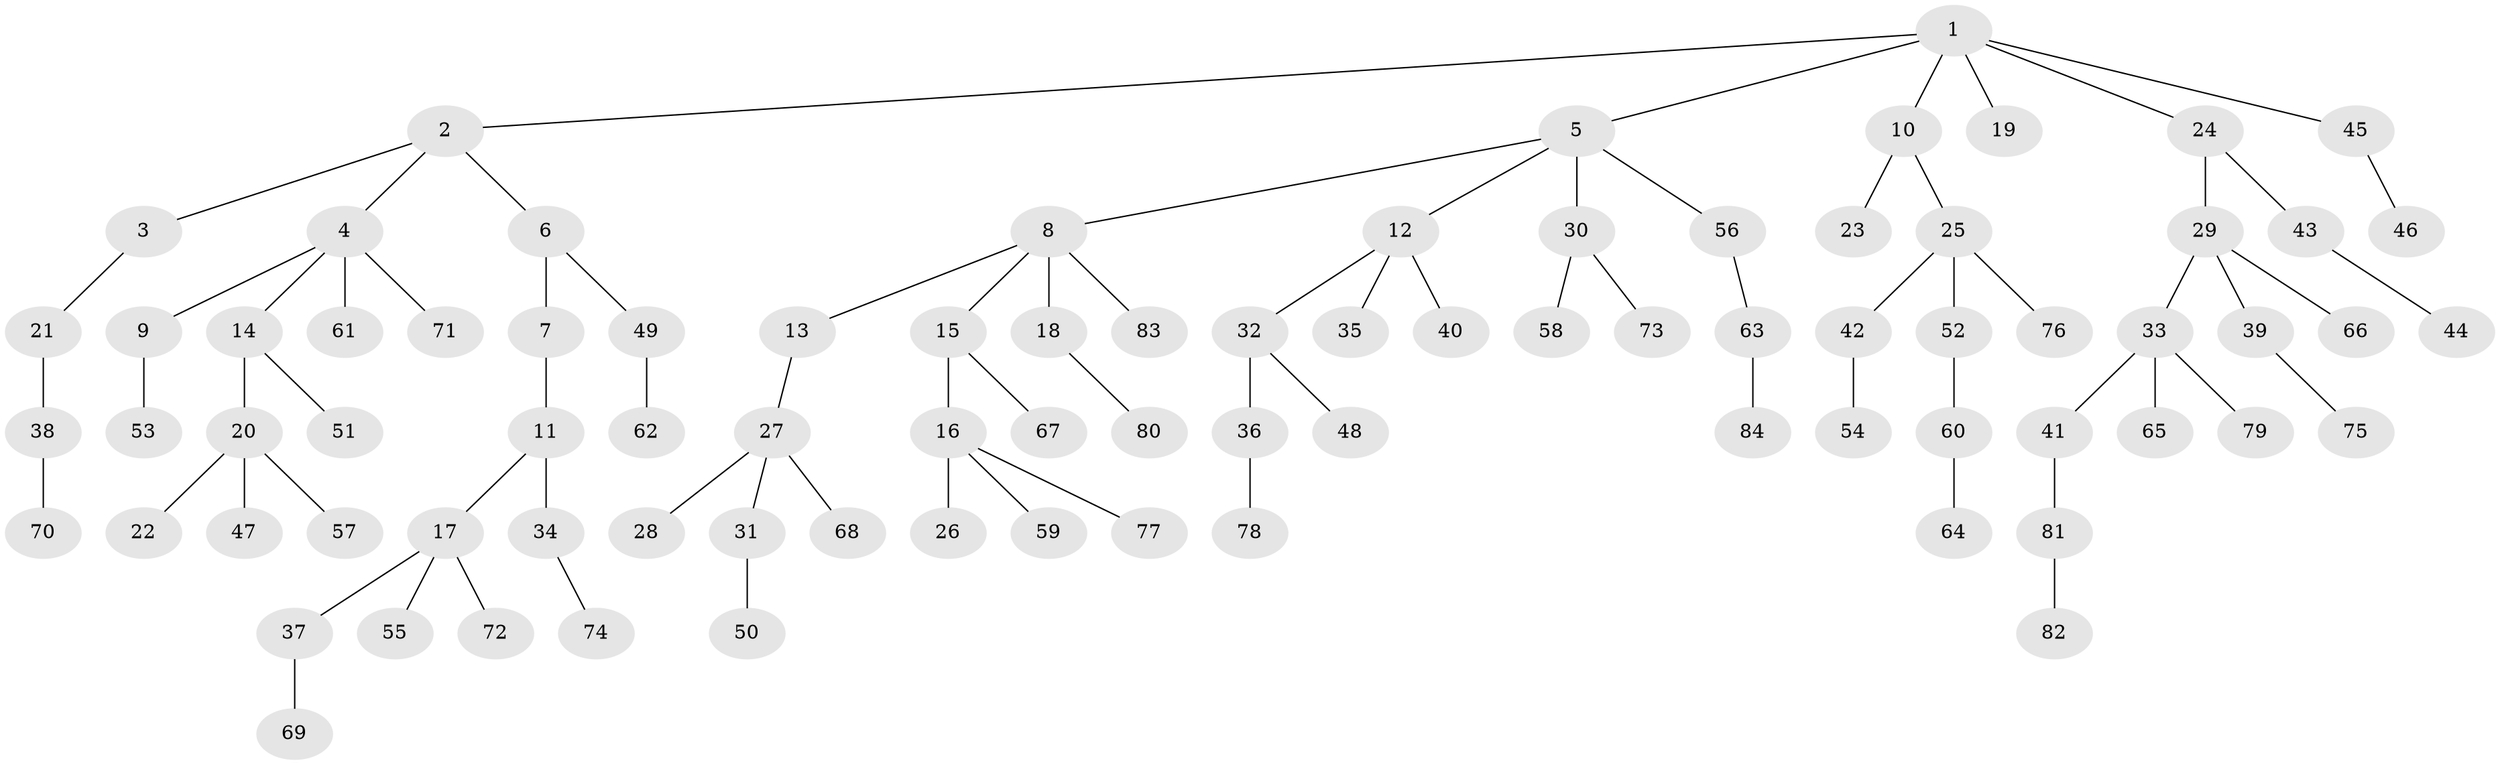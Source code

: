 // coarse degree distribution, {7: 0.023809523809523808, 2: 0.11904761904761904, 5: 0.023809523809523808, 9: 0.023809523809523808, 3: 0.09523809523809523, 4: 0.07142857142857142, 1: 0.6428571428571429}
// Generated by graph-tools (version 1.1) at 2025/54/03/05/25 16:54:47]
// undirected, 84 vertices, 83 edges
graph export_dot {
graph [start="1"]
  node [color=gray90,style=filled];
  1;
  2;
  3;
  4;
  5;
  6;
  7;
  8;
  9;
  10;
  11;
  12;
  13;
  14;
  15;
  16;
  17;
  18;
  19;
  20;
  21;
  22;
  23;
  24;
  25;
  26;
  27;
  28;
  29;
  30;
  31;
  32;
  33;
  34;
  35;
  36;
  37;
  38;
  39;
  40;
  41;
  42;
  43;
  44;
  45;
  46;
  47;
  48;
  49;
  50;
  51;
  52;
  53;
  54;
  55;
  56;
  57;
  58;
  59;
  60;
  61;
  62;
  63;
  64;
  65;
  66;
  67;
  68;
  69;
  70;
  71;
  72;
  73;
  74;
  75;
  76;
  77;
  78;
  79;
  80;
  81;
  82;
  83;
  84;
  1 -- 2;
  1 -- 5;
  1 -- 10;
  1 -- 19;
  1 -- 24;
  1 -- 45;
  2 -- 3;
  2 -- 4;
  2 -- 6;
  3 -- 21;
  4 -- 9;
  4 -- 14;
  4 -- 61;
  4 -- 71;
  5 -- 8;
  5 -- 12;
  5 -- 30;
  5 -- 56;
  6 -- 7;
  6 -- 49;
  7 -- 11;
  8 -- 13;
  8 -- 15;
  8 -- 18;
  8 -- 83;
  9 -- 53;
  10 -- 23;
  10 -- 25;
  11 -- 17;
  11 -- 34;
  12 -- 32;
  12 -- 35;
  12 -- 40;
  13 -- 27;
  14 -- 20;
  14 -- 51;
  15 -- 16;
  15 -- 67;
  16 -- 26;
  16 -- 59;
  16 -- 77;
  17 -- 37;
  17 -- 55;
  17 -- 72;
  18 -- 80;
  20 -- 22;
  20 -- 47;
  20 -- 57;
  21 -- 38;
  24 -- 29;
  24 -- 43;
  25 -- 42;
  25 -- 52;
  25 -- 76;
  27 -- 28;
  27 -- 31;
  27 -- 68;
  29 -- 33;
  29 -- 39;
  29 -- 66;
  30 -- 58;
  30 -- 73;
  31 -- 50;
  32 -- 36;
  32 -- 48;
  33 -- 41;
  33 -- 65;
  33 -- 79;
  34 -- 74;
  36 -- 78;
  37 -- 69;
  38 -- 70;
  39 -- 75;
  41 -- 81;
  42 -- 54;
  43 -- 44;
  45 -- 46;
  49 -- 62;
  52 -- 60;
  56 -- 63;
  60 -- 64;
  63 -- 84;
  81 -- 82;
}
